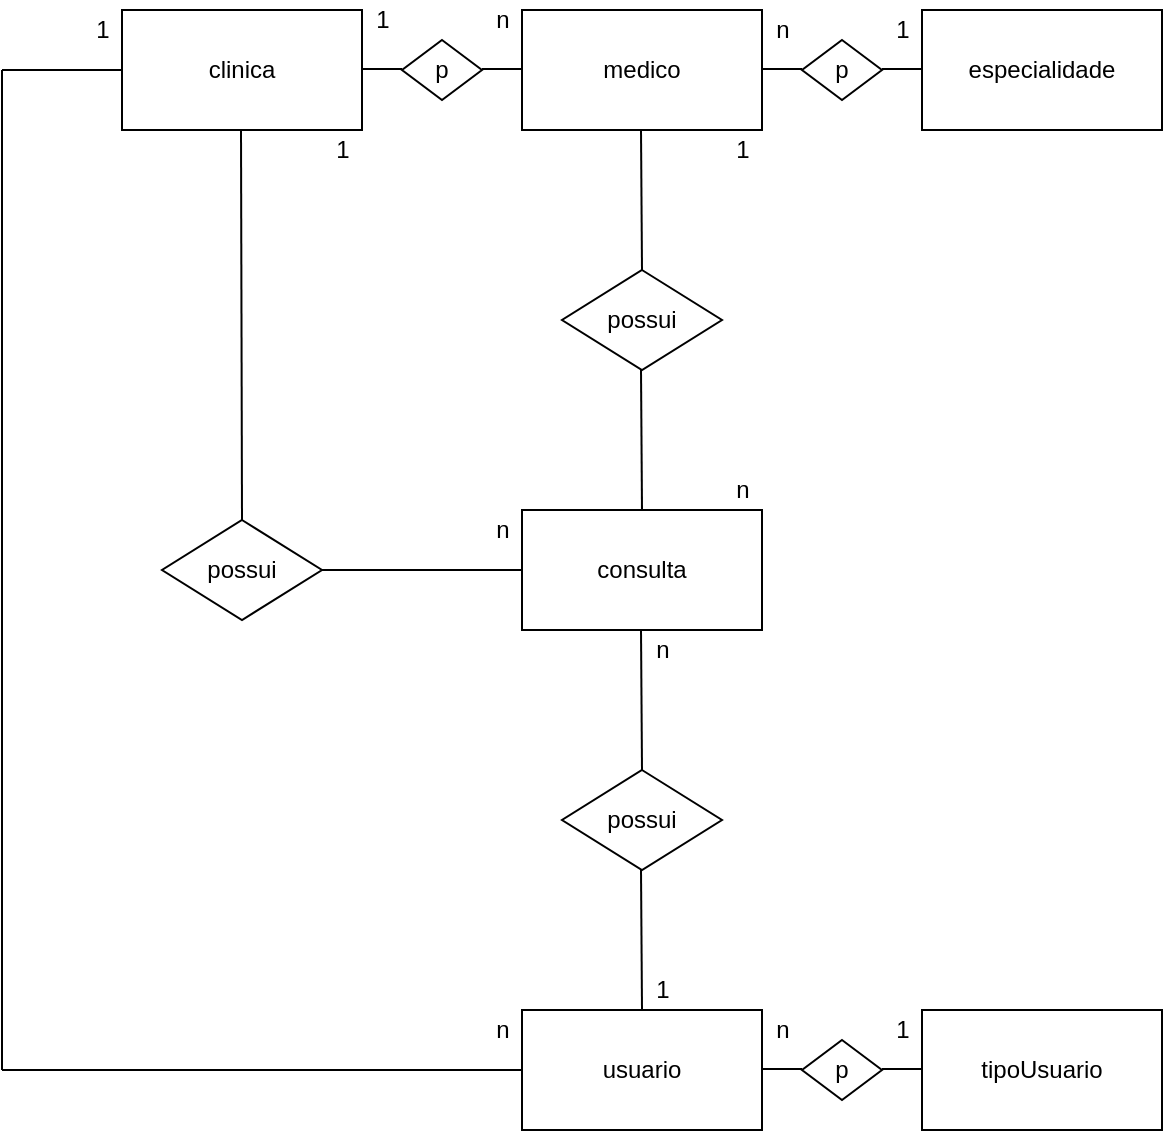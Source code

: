 <mxfile version="12.6.7" type="device" pages="2"><diagram id="MFFvBR5CcVAshJMzTijc" name="Conceitual"><mxGraphModel dx="1209" dy="663" grid="1" gridSize="10" guides="1" tooltips="1" connect="1" arrows="1" fold="1" page="1" pageScale="1" pageWidth="827" pageHeight="1169" math="0" shadow="0"><root><mxCell id="0"/><mxCell id="1" parent="0"/><mxCell id="eiuZlBpOGk4Td_Oi4OBf-1" value="medico" style="rounded=0;whiteSpace=wrap;html=1;" parent="1" vertex="1"><mxGeometry x="490" y="60" width="120" height="60" as="geometry"/></mxCell><mxCell id="eiuZlBpOGk4Td_Oi4OBf-2" value="usuario" style="rounded=0;whiteSpace=wrap;html=1;" parent="1" vertex="1"><mxGeometry x="490" y="560" width="120" height="60" as="geometry"/></mxCell><mxCell id="eiuZlBpOGk4Td_Oi4OBf-4" value="clinica" style="rounded=0;whiteSpace=wrap;html=1;" parent="1" vertex="1"><mxGeometry x="290" y="60" width="120" height="60" as="geometry"/></mxCell><mxCell id="eiuZlBpOGk4Td_Oi4OBf-6" value="consulta" style="rounded=0;whiteSpace=wrap;html=1;" parent="1" vertex="1"><mxGeometry x="490" y="310" width="120" height="60" as="geometry"/></mxCell><mxCell id="eiuZlBpOGk4Td_Oi4OBf-8" value="especialidade" style="rounded=0;whiteSpace=wrap;html=1;" parent="1" vertex="1"><mxGeometry x="690" y="60" width="120" height="60" as="geometry"/></mxCell><mxCell id="eiuZlBpOGk4Td_Oi4OBf-9" value="possui" style="rhombus;whiteSpace=wrap;html=1;" parent="1" vertex="1"><mxGeometry x="310" y="315" width="80" height="50" as="geometry"/></mxCell><mxCell id="eiuZlBpOGk4Td_Oi4OBf-10" value="" style="endArrow=none;html=1;exitX=0.5;exitY=0;exitDx=0;exitDy=0;" parent="1" source="eiuZlBpOGk4Td_Oi4OBf-9" edge="1"><mxGeometry width="50" height="50" relative="1" as="geometry"><mxPoint x="350" y="190" as="sourcePoint"/><mxPoint x="349.5" y="120" as="targetPoint"/></mxGeometry></mxCell><mxCell id="eiuZlBpOGk4Td_Oi4OBf-18" value="possui" style="rhombus;whiteSpace=wrap;html=1;" parent="1" vertex="1"><mxGeometry x="510" y="190" width="80" height="50" as="geometry"/></mxCell><mxCell id="eiuZlBpOGk4Td_Oi4OBf-19" value="" style="endArrow=none;html=1;" parent="1" edge="1"><mxGeometry width="50" height="50" relative="1" as="geometry"><mxPoint x="550" y="190" as="sourcePoint"/><mxPoint x="549.5" y="120" as="targetPoint"/></mxGeometry></mxCell><mxCell id="eiuZlBpOGk4Td_Oi4OBf-20" value="" style="endArrow=none;html=1;" parent="1" edge="1"><mxGeometry width="50" height="50" relative="1" as="geometry"><mxPoint x="550" y="310" as="sourcePoint"/><mxPoint x="549.5" y="240" as="targetPoint"/></mxGeometry></mxCell><mxCell id="eiuZlBpOGk4Td_Oi4OBf-23" value="possui" style="rhombus;whiteSpace=wrap;html=1;" parent="1" vertex="1"><mxGeometry x="510" y="440" width="80" height="50" as="geometry"/></mxCell><mxCell id="eiuZlBpOGk4Td_Oi4OBf-24" value="" style="endArrow=none;html=1;" parent="1" edge="1"><mxGeometry width="50" height="50" relative="1" as="geometry"><mxPoint x="550" y="440" as="sourcePoint"/><mxPoint x="549.5" y="370" as="targetPoint"/></mxGeometry></mxCell><mxCell id="eiuZlBpOGk4Td_Oi4OBf-25" value="" style="endArrow=none;html=1;" parent="1" edge="1"><mxGeometry width="50" height="50" relative="1" as="geometry"><mxPoint x="550" y="560" as="sourcePoint"/><mxPoint x="549.5" y="490" as="targetPoint"/></mxGeometry></mxCell><mxCell id="eiuZlBpOGk4Td_Oi4OBf-35" value="" style="endArrow=none;html=1;" parent="1" edge="1"><mxGeometry width="50" height="50" relative="1" as="geometry"><mxPoint x="410" y="89.5" as="sourcePoint"/><mxPoint x="430" y="89.5" as="targetPoint"/></mxGeometry></mxCell><mxCell id="eiuZlBpOGk4Td_Oi4OBf-36" value="" style="endArrow=none;html=1;" parent="1" edge="1"><mxGeometry width="50" height="50" relative="1" as="geometry"><mxPoint x="470" y="89.5" as="sourcePoint"/><mxPoint x="490" y="89.5" as="targetPoint"/></mxGeometry></mxCell><mxCell id="eiuZlBpOGk4Td_Oi4OBf-37" value="p" style="rhombus;whiteSpace=wrap;html=1;" parent="1" vertex="1"><mxGeometry x="430" y="75" width="40" height="30" as="geometry"/></mxCell><mxCell id="eiuZlBpOGk4Td_Oi4OBf-39" value="" style="endArrow=none;html=1;" parent="1" edge="1"><mxGeometry width="50" height="50" relative="1" as="geometry"><mxPoint x="610" y="89.5" as="sourcePoint"/><mxPoint x="630" y="89.5" as="targetPoint"/></mxGeometry></mxCell><mxCell id="eiuZlBpOGk4Td_Oi4OBf-40" value="" style="endArrow=none;html=1;" parent="1" edge="1"><mxGeometry width="50" height="50" relative="1" as="geometry"><mxPoint x="670" y="89.5" as="sourcePoint"/><mxPoint x="690" y="89.5" as="targetPoint"/></mxGeometry></mxCell><mxCell id="eiuZlBpOGk4Td_Oi4OBf-41" value="p" style="rhombus;whiteSpace=wrap;html=1;" parent="1" vertex="1"><mxGeometry x="630" y="75" width="40" height="30" as="geometry"/></mxCell><mxCell id="eiuZlBpOGk4Td_Oi4OBf-42" value="" style="endArrow=none;html=1;exitX=1;exitY=0.5;exitDx=0;exitDy=0;exitPerimeter=0;" parent="1" source="eiuZlBpOGk4Td_Oi4OBf-9" edge="1"><mxGeometry width="50" height="50" relative="1" as="geometry"><mxPoint x="400" y="340" as="sourcePoint"/><mxPoint x="490" y="340" as="targetPoint"/></mxGeometry></mxCell><mxCell id="eiuZlBpOGk4Td_Oi4OBf-43" value="" style="endArrow=none;html=1;" parent="1" edge="1"><mxGeometry width="50" height="50" relative="1" as="geometry"><mxPoint x="230" y="590" as="sourcePoint"/><mxPoint x="490" y="590" as="targetPoint"/></mxGeometry></mxCell><mxCell id="eiuZlBpOGk4Td_Oi4OBf-44" value="" style="endArrow=none;html=1;" parent="1" edge="1"><mxGeometry width="50" height="50" relative="1" as="geometry"><mxPoint x="230" y="590" as="sourcePoint"/><mxPoint x="230" y="90" as="targetPoint"/></mxGeometry></mxCell><mxCell id="eiuZlBpOGk4Td_Oi4OBf-45" value="" style="endArrow=none;html=1;entryX=0;entryY=0.5;entryDx=0;entryDy=0;" parent="1" target="eiuZlBpOGk4Td_Oi4OBf-4" edge="1"><mxGeometry width="50" height="50" relative="1" as="geometry"><mxPoint x="230" y="90" as="sourcePoint"/><mxPoint x="280" y="40" as="targetPoint"/></mxGeometry></mxCell><mxCell id="eiuZlBpOGk4Td_Oi4OBf-46" value="n" style="text;html=1;align=center;verticalAlign=middle;resizable=0;points=[];autosize=1;" parent="1" vertex="1"><mxGeometry x="470" y="55" width="20" height="20" as="geometry"/></mxCell><mxCell id="eiuZlBpOGk4Td_Oi4OBf-47" value="1" style="text;html=1;align=center;verticalAlign=middle;resizable=0;points=[];autosize=1;" parent="1" vertex="1"><mxGeometry x="410" y="55" width="20" height="20" as="geometry"/></mxCell><mxCell id="eiuZlBpOGk4Td_Oi4OBf-48" value="n" style="text;html=1;align=center;verticalAlign=middle;resizable=0;points=[];autosize=1;" parent="1" vertex="1"><mxGeometry x="610" y="60" width="20" height="20" as="geometry"/></mxCell><mxCell id="eiuZlBpOGk4Td_Oi4OBf-49" value="1" style="text;html=1;align=center;verticalAlign=middle;resizable=0;points=[];autosize=1;" parent="1" vertex="1"><mxGeometry x="670" y="60" width="20" height="20" as="geometry"/></mxCell><mxCell id="eiuZlBpOGk4Td_Oi4OBf-50" value="1" style="text;html=1;align=center;verticalAlign=middle;resizable=0;points=[];autosize=1;" parent="1" vertex="1"><mxGeometry x="270" y="60" width="20" height="20" as="geometry"/></mxCell><mxCell id="eiuZlBpOGk4Td_Oi4OBf-51" value="n" style="text;html=1;align=center;verticalAlign=middle;resizable=0;points=[];autosize=1;" parent="1" vertex="1"><mxGeometry x="470" y="560" width="20" height="20" as="geometry"/></mxCell><mxCell id="eiuZlBpOGk4Td_Oi4OBf-52" value="1" style="text;html=1;align=center;verticalAlign=middle;resizable=0;points=[];autosize=1;" parent="1" vertex="1"><mxGeometry x="390" y="120" width="20" height="20" as="geometry"/></mxCell><mxCell id="eiuZlBpOGk4Td_Oi4OBf-53" value="n" style="text;html=1;align=center;verticalAlign=middle;resizable=0;points=[];autosize=1;" parent="1" vertex="1"><mxGeometry x="470" y="310" width="20" height="20" as="geometry"/></mxCell><mxCell id="eiuZlBpOGk4Td_Oi4OBf-54" value="1" style="text;html=1;align=center;verticalAlign=middle;resizable=0;points=[];autosize=1;" parent="1" vertex="1"><mxGeometry x="590" y="120" width="20" height="20" as="geometry"/></mxCell><mxCell id="eiuZlBpOGk4Td_Oi4OBf-55" value="n" style="text;html=1;align=center;verticalAlign=middle;resizable=0;points=[];autosize=1;" parent="1" vertex="1"><mxGeometry x="590" y="290" width="20" height="20" as="geometry"/></mxCell><mxCell id="eiuZlBpOGk4Td_Oi4OBf-56" value="n" style="text;html=1;align=center;verticalAlign=middle;resizable=0;points=[];autosize=1;" parent="1" vertex="1"><mxGeometry x="550" y="370" width="20" height="20" as="geometry"/></mxCell><mxCell id="eiuZlBpOGk4Td_Oi4OBf-57" value="1" style="text;html=1;align=center;verticalAlign=middle;resizable=0;points=[];autosize=1;" parent="1" vertex="1"><mxGeometry x="550" y="540" width="20" height="20" as="geometry"/></mxCell><mxCell id="3tNi67Dc5SKStbOJZtkM-4" value="" style="endArrow=none;html=1;" parent="1" edge="1"><mxGeometry width="50" height="50" relative="1" as="geometry"><mxPoint x="610" y="589.5" as="sourcePoint"/><mxPoint x="630" y="589.5" as="targetPoint"/></mxGeometry></mxCell><mxCell id="3tNi67Dc5SKStbOJZtkM-5" value="" style="endArrow=none;html=1;" parent="1" edge="1"><mxGeometry width="50" height="50" relative="1" as="geometry"><mxPoint x="670" y="589.5" as="sourcePoint"/><mxPoint x="690" y="589.5" as="targetPoint"/></mxGeometry></mxCell><mxCell id="3tNi67Dc5SKStbOJZtkM-6" value="p" style="rhombus;whiteSpace=wrap;html=1;" parent="1" vertex="1"><mxGeometry x="630" y="575" width="40" height="30" as="geometry"/></mxCell><mxCell id="3tNi67Dc5SKStbOJZtkM-7" value="n" style="text;html=1;align=center;verticalAlign=middle;resizable=0;points=[];autosize=1;" parent="1" vertex="1"><mxGeometry x="610" y="560" width="20" height="20" as="geometry"/></mxCell><mxCell id="3tNi67Dc5SKStbOJZtkM-8" value="1" style="text;html=1;align=center;verticalAlign=middle;resizable=0;points=[];autosize=1;" parent="1" vertex="1"><mxGeometry x="670" y="560" width="20" height="20" as="geometry"/></mxCell><mxCell id="3tNi67Dc5SKStbOJZtkM-9" value="tipoUsuario" style="rounded=0;whiteSpace=wrap;html=1;" parent="1" vertex="1"><mxGeometry x="690" y="560" width="120" height="60" as="geometry"/></mxCell></root></mxGraphModel></diagram><diagram id="lE1OG8iZ0laXz4bC6WYd" name="Logico"><mxGraphModel dx="1209" dy="663" grid="1" gridSize="10" guides="1" tooltips="1" connect="1" arrows="1" fold="1" page="1" pageScale="1" pageWidth="827" pageHeight="1169" math="0" shadow="0"><root><mxCell id="bB_xaVx6uVmE7IM3d14I-0"/><mxCell id="bB_xaVx6uVmE7IM3d14I-1" parent="bB_xaVx6uVmE7IM3d14I-0"/><mxCell id="CkM23kZiRyD-glUnWSPy-0" value="clinica" style="swimlane;fontStyle=0;childLayout=stackLayout;horizontal=1;startSize=26;fillColor=#e0e0e0;horizontalStack=0;resizeParent=1;resizeParentMax=0;resizeLast=0;collapsible=1;marginBottom=0;swimlaneFillColor=#ffffff;align=center;fontSize=14;" parent="bB_xaVx6uVmE7IM3d14I-1" vertex="1"><mxGeometry x="70" y="50" width="240" height="190" as="geometry"/></mxCell><mxCell id="CkM23kZiRyD-glUnWSPy-1" value="idClinica" style="shape=partialRectangle;top=0;left=0;right=0;bottom=1;align=left;verticalAlign=middle;fillColor=none;spacingLeft=34;spacingRight=4;overflow=hidden;rotatable=0;points=[[0,0.5],[1,0.5]];portConstraint=eastwest;dropTarget=0;fontStyle=5;fontSize=12;" parent="CkM23kZiRyD-glUnWSPy-0" vertex="1"><mxGeometry y="26" width="240" height="30" as="geometry"/></mxCell><mxCell id="CkM23kZiRyD-glUnWSPy-2" value="PK" style="shape=partialRectangle;top=0;left=0;bottom=0;fillColor=none;align=left;verticalAlign=middle;spacingLeft=4;spacingRight=4;overflow=hidden;rotatable=0;points=[];portConstraint=eastwest;part=1;fontSize=12;" parent="CkM23kZiRyD-glUnWSPy-1" vertex="1" connectable="0"><mxGeometry width="30" height="30" as="geometry"/></mxCell><mxCell id="CkM23kZiRyD-glUnWSPy-3" value="razaoSocial" style="shape=partialRectangle;top=0;left=0;right=0;bottom=0;align=left;verticalAlign=top;fillColor=none;spacingLeft=34;spacingRight=4;overflow=hidden;rotatable=0;points=[[0,0.5],[1,0.5]];portConstraint=eastwest;dropTarget=0;fontSize=12;" parent="CkM23kZiRyD-glUnWSPy-0" vertex="1"><mxGeometry y="56" width="240" height="26" as="geometry"/></mxCell><mxCell id="CkM23kZiRyD-glUnWSPy-4" value="" style="shape=partialRectangle;top=0;left=0;bottom=0;fillColor=none;align=left;verticalAlign=top;spacingLeft=4;spacingRight=4;overflow=hidden;rotatable=0;points=[];portConstraint=eastwest;part=1;fontSize=12;" parent="CkM23kZiRyD-glUnWSPy-3" vertex="1" connectable="0"><mxGeometry width="30" height="26" as="geometry"/></mxCell><mxCell id="CkM23kZiRyD-glUnWSPy-5" value="CPNJ" style="shape=partialRectangle;top=0;left=0;right=0;bottom=0;align=left;verticalAlign=top;fillColor=none;spacingLeft=34;spacingRight=4;overflow=hidden;rotatable=0;points=[[0,0.5],[1,0.5]];portConstraint=eastwest;dropTarget=0;fontSize=12;" parent="CkM23kZiRyD-glUnWSPy-0" vertex="1"><mxGeometry y="82" width="240" height="26" as="geometry"/></mxCell><mxCell id="CkM23kZiRyD-glUnWSPy-6" value="" style="shape=partialRectangle;top=0;left=0;bottom=0;fillColor=none;align=left;verticalAlign=top;spacingLeft=4;spacingRight=4;overflow=hidden;rotatable=0;points=[];portConstraint=eastwest;part=1;fontSize=12;" parent="CkM23kZiRyD-glUnWSPy-5" vertex="1" connectable="0"><mxGeometry width="30" height="26" as="geometry"/></mxCell><mxCell id="CkM23kZiRyD-glUnWSPy-7" value="endereco" style="shape=partialRectangle;top=0;left=0;right=0;bottom=0;align=left;verticalAlign=top;fillColor=none;spacingLeft=34;spacingRight=4;overflow=hidden;rotatable=0;points=[[0,0.5],[1,0.5]];portConstraint=eastwest;dropTarget=0;fontSize=12;" parent="CkM23kZiRyD-glUnWSPy-0" vertex="1"><mxGeometry y="108" width="240" height="26" as="geometry"/></mxCell><mxCell id="CkM23kZiRyD-glUnWSPy-8" value="" style="shape=partialRectangle;top=0;left=0;bottom=0;fillColor=none;align=left;verticalAlign=top;spacingLeft=4;spacingRight=4;overflow=hidden;rotatable=0;points=[];portConstraint=eastwest;part=1;fontSize=12;" parent="CkM23kZiRyD-glUnWSPy-7" vertex="1" connectable="0"><mxGeometry width="30" height="26" as="geometry"/></mxCell><mxCell id="CkM23kZiRyD-glUnWSPy-9" value="telefone&#10;&#10;horarioFuncionamento" style="shape=partialRectangle;top=0;left=0;right=0;bottom=0;align=left;verticalAlign=top;fillColor=none;spacingLeft=34;spacingRight=4;overflow=hidden;rotatable=0;points=[[0,0.5],[1,0.5]];portConstraint=eastwest;dropTarget=0;fontSize=12;" parent="CkM23kZiRyD-glUnWSPy-0" vertex="1"><mxGeometry y="134" width="240" height="56" as="geometry"/></mxCell><mxCell id="CkM23kZiRyD-glUnWSPy-10" value="" style="shape=partialRectangle;top=0;left=0;bottom=0;fillColor=none;align=left;verticalAlign=top;spacingLeft=4;spacingRight=4;overflow=hidden;rotatable=0;points=[];portConstraint=eastwest;part=1;fontSize=12;" parent="CkM23kZiRyD-glUnWSPy-9" vertex="1" connectable="0"><mxGeometry width="30" height="56" as="geometry"/></mxCell><mxCell id="CutgeVkQcCTebgKhE-7E-0" value="tipoUsuario" style="swimlane;fontStyle=0;childLayout=stackLayout;horizontal=1;startSize=26;fillColor=#e0e0e0;horizontalStack=0;resizeParent=1;resizeParentMax=0;resizeLast=0;collapsible=1;marginBottom=0;swimlaneFillColor=#ffffff;align=center;fontSize=14;" parent="bB_xaVx6uVmE7IM3d14I-1" vertex="1"><mxGeometry x="65" y="418" width="160" height="92" as="geometry"/></mxCell><mxCell id="CutgeVkQcCTebgKhE-7E-1" value="idTipoUsuario" style="shape=partialRectangle;top=0;left=0;right=0;bottom=1;align=left;verticalAlign=middle;fillColor=none;spacingLeft=34;spacingRight=4;overflow=hidden;rotatable=0;points=[[0,0.5],[1,0.5]];portConstraint=eastwest;dropTarget=0;fontStyle=5;fontSize=12;" parent="CutgeVkQcCTebgKhE-7E-0" vertex="1"><mxGeometry y="26" width="160" height="30" as="geometry"/></mxCell><mxCell id="CutgeVkQcCTebgKhE-7E-2" value="PK" style="shape=partialRectangle;top=0;left=0;bottom=0;fillColor=none;align=left;verticalAlign=middle;spacingLeft=4;spacingRight=4;overflow=hidden;rotatable=0;points=[];portConstraint=eastwest;part=1;fontSize=12;" parent="CutgeVkQcCTebgKhE-7E-1" vertex="1" connectable="0"><mxGeometry width="30" height="30" as="geometry"/></mxCell><mxCell id="CutgeVkQcCTebgKhE-7E-3" value="tituloTipoUsuario" style="shape=partialRectangle;top=0;left=0;right=0;bottom=0;align=left;verticalAlign=top;fillColor=none;spacingLeft=34;spacingRight=4;overflow=hidden;rotatable=0;points=[[0,0.5],[1,0.5]];portConstraint=eastwest;dropTarget=0;fontSize=12;" parent="CutgeVkQcCTebgKhE-7E-0" vertex="1"><mxGeometry y="56" width="160" height="26" as="geometry"/></mxCell><mxCell id="CutgeVkQcCTebgKhE-7E-4" value="" style="shape=partialRectangle;top=0;left=0;bottom=0;fillColor=none;align=left;verticalAlign=top;spacingLeft=4;spacingRight=4;overflow=hidden;rotatable=0;points=[];portConstraint=eastwest;part=1;fontSize=12;" parent="CutgeVkQcCTebgKhE-7E-3" vertex="1" connectable="0"><mxGeometry width="30" height="26" as="geometry"/></mxCell><mxCell id="CutgeVkQcCTebgKhE-7E-9" value="" style="shape=partialRectangle;top=0;left=0;right=0;bottom=0;align=left;verticalAlign=top;fillColor=none;spacingLeft=34;spacingRight=4;overflow=hidden;rotatable=0;points=[[0,0.5],[1,0.5]];portConstraint=eastwest;dropTarget=0;fontSize=12;" parent="CutgeVkQcCTebgKhE-7E-0" vertex="1"><mxGeometry y="82" width="160" height="10" as="geometry"/></mxCell><mxCell id="CutgeVkQcCTebgKhE-7E-10" value="" style="shape=partialRectangle;top=0;left=0;bottom=0;fillColor=none;align=left;verticalAlign=top;spacingLeft=4;spacingRight=4;overflow=hidden;rotatable=0;points=[];portConstraint=eastwest;part=1;fontSize=12;" parent="CutgeVkQcCTebgKhE-7E-9" vertex="1" connectable="0"><mxGeometry width="30" height="10" as="geometry"/></mxCell><mxCell id="CutgeVkQcCTebgKhE-7E-11" value="usuario" style="swimlane;fontStyle=0;childLayout=stackLayout;horizontal=1;startSize=26;fillColor=#e0e0e0;horizontalStack=0;resizeParent=1;resizeParentMax=0;resizeLast=0;collapsible=1;marginBottom=0;swimlaneFillColor=#ffffff;align=center;fontSize=14;" parent="bB_xaVx6uVmE7IM3d14I-1" vertex="1"><mxGeometry x="520" y="418" width="160" height="280" as="geometry"/></mxCell><mxCell id="CutgeVkQcCTebgKhE-7E-12" value="idUsuario" style="shape=partialRectangle;top=0;left=0;right=0;bottom=0;align=left;verticalAlign=middle;fillColor=none;spacingLeft=60;spacingRight=4;overflow=hidden;rotatable=0;points=[[0,0.5],[1,0.5]];portConstraint=eastwest;dropTarget=0;fontStyle=5;fontSize=12;" parent="CutgeVkQcCTebgKhE-7E-11" vertex="1"><mxGeometry y="26" width="160" height="30" as="geometry"/></mxCell><mxCell id="CutgeVkQcCTebgKhE-7E-13" value="PK" style="shape=partialRectangle;fontStyle=1;top=0;left=0;bottom=0;fillColor=none;align=left;verticalAlign=middle;spacingLeft=4;spacingRight=4;overflow=hidden;rotatable=0;points=[];portConstraint=eastwest;part=1;fontSize=12;" parent="CutgeVkQcCTebgKhE-7E-12" vertex="1" connectable="0"><mxGeometry width="56" height="30" as="geometry"/></mxCell><mxCell id="CutgeVkQcCTebgKhE-7E-14" value="idTipoUsuario" style="shape=partialRectangle;top=0;left=0;right=0;bottom=1;align=left;verticalAlign=middle;fillColor=none;spacingLeft=60;spacingRight=4;overflow=hidden;rotatable=0;points=[[0,0.5],[1,0.5]];portConstraint=eastwest;dropTarget=0;fontStyle=5;fontSize=12;" parent="CutgeVkQcCTebgKhE-7E-11" vertex="1"><mxGeometry y="56" width="160" height="30" as="geometry"/></mxCell><mxCell id="CutgeVkQcCTebgKhE-7E-15" value="FK" style="shape=partialRectangle;fontStyle=1;top=0;left=0;bottom=0;fillColor=none;align=left;verticalAlign=middle;spacingLeft=4;spacingRight=4;overflow=hidden;rotatable=0;points=[];portConstraint=eastwest;part=1;fontSize=12;" parent="CutgeVkQcCTebgKhE-7E-14" vertex="1" connectable="0"><mxGeometry width="56" height="30" as="geometry"/></mxCell><mxCell id="CutgeVkQcCTebgKhE-7E-16" value="nomeUsuario&#10;&#10;email&#10;&#10;dataNasc&#10;&#10;RG&#10;&#10;CPF&#10;&#10;endereco&#10;&#10;senha" style="shape=partialRectangle;top=0;left=0;right=0;bottom=0;align=left;verticalAlign=top;fillColor=none;spacingLeft=60;spacingRight=4;overflow=hidden;rotatable=0;points=[[0,0.5],[1,0.5]];portConstraint=eastwest;dropTarget=0;fontSize=12;" parent="CutgeVkQcCTebgKhE-7E-11" vertex="1"><mxGeometry y="86" width="160" height="194" as="geometry"/></mxCell><mxCell id="CutgeVkQcCTebgKhE-7E-17" value="" style="shape=partialRectangle;top=0;left=0;bottom=0;fillColor=none;align=left;verticalAlign=top;spacingLeft=4;spacingRight=4;overflow=hidden;rotatable=0;points=[];portConstraint=eastwest;part=1;fontSize=12;" parent="CutgeVkQcCTebgKhE-7E-16" vertex="1" connectable="0"><mxGeometry width="56" height="194" as="geometry"/></mxCell><mxCell id="-v6hoB1PBC8mU2JMvQwL-1" value="especialidade" style="swimlane;fontStyle=0;childLayout=stackLayout;horizontal=1;startSize=26;fillColor=#e0e0e0;horizontalStack=0;resizeParent=1;resizeParentMax=0;resizeLast=0;collapsible=1;marginBottom=0;swimlaneFillColor=#ffffff;align=center;fontSize=14;" parent="bB_xaVx6uVmE7IM3d14I-1" vertex="1"><mxGeometry x="65" y="290" width="250" height="90" as="geometry"/></mxCell><mxCell id="-v6hoB1PBC8mU2JMvQwL-2" value="idEspecialidade" style="shape=partialRectangle;top=0;left=0;right=0;bottom=1;align=left;verticalAlign=middle;fillColor=none;spacingLeft=34;spacingRight=4;overflow=hidden;rotatable=0;points=[[0,0.5],[1,0.5]];portConstraint=eastwest;dropTarget=0;fontStyle=5;fontSize=12;" parent="-v6hoB1PBC8mU2JMvQwL-1" vertex="1"><mxGeometry y="26" width="250" height="30" as="geometry"/></mxCell><mxCell id="-v6hoB1PBC8mU2JMvQwL-3" value="PK" style="shape=partialRectangle;top=0;left=0;bottom=0;fillColor=none;align=left;verticalAlign=middle;spacingLeft=4;spacingRight=4;overflow=hidden;rotatable=0;points=[];portConstraint=eastwest;part=1;fontSize=12;" parent="-v6hoB1PBC8mU2JMvQwL-2" vertex="1" connectable="0"><mxGeometry width="30" height="30" as="geometry"/></mxCell><mxCell id="-v6hoB1PBC8mU2JMvQwL-4" value="nomeEspeciade" style="shape=partialRectangle;top=0;left=0;right=0;bottom=0;align=left;verticalAlign=top;fillColor=none;spacingLeft=34;spacingRight=4;overflow=hidden;rotatable=0;points=[[0,0.5],[1,0.5]];portConstraint=eastwest;dropTarget=0;fontSize=12;" parent="-v6hoB1PBC8mU2JMvQwL-1" vertex="1"><mxGeometry y="56" width="250" height="26" as="geometry"/></mxCell><mxCell id="-v6hoB1PBC8mU2JMvQwL-5" value="" style="shape=partialRectangle;top=0;left=0;bottom=0;fillColor=none;align=left;verticalAlign=top;spacingLeft=4;spacingRight=4;overflow=hidden;rotatable=0;points=[];portConstraint=eastwest;part=1;fontSize=12;" parent="-v6hoB1PBC8mU2JMvQwL-4" vertex="1" connectable="0"><mxGeometry width="30" height="26" as="geometry"/></mxCell><mxCell id="-v6hoB1PBC8mU2JMvQwL-10" value="" style="shape=partialRectangle;top=0;left=0;right=0;bottom=0;align=left;verticalAlign=top;fillColor=none;spacingLeft=34;spacingRight=4;overflow=hidden;rotatable=0;points=[[0,0.5],[1,0.5]];portConstraint=eastwest;dropTarget=0;fontSize=12;" parent="-v6hoB1PBC8mU2JMvQwL-1" vertex="1"><mxGeometry y="82" width="250" height="8" as="geometry"/></mxCell><mxCell id="-v6hoB1PBC8mU2JMvQwL-11" value="" style="shape=partialRectangle;top=0;left=0;bottom=0;fillColor=none;align=left;verticalAlign=top;spacingLeft=4;spacingRight=4;overflow=hidden;rotatable=0;points=[];portConstraint=eastwest;part=1;fontSize=12;" parent="-v6hoB1PBC8mU2JMvQwL-10" vertex="1" connectable="0"><mxGeometry width="30" height="8" as="geometry"/></mxCell><mxCell id="9JXeMQcTsLW1EWsnnaxd-0" value="medico" style="swimlane;fontStyle=0;childLayout=stackLayout;horizontal=1;startSize=26;fillColor=#e0e0e0;horizontalStack=0;resizeParent=1;resizeParentMax=0;resizeLast=0;collapsible=1;marginBottom=0;swimlaneFillColor=#ffffff;align=center;fontSize=14;" parent="bB_xaVx6uVmE7IM3d14I-1" vertex="1"><mxGeometry x="520" y="50" width="260" height="230" as="geometry"/></mxCell><mxCell id="9JXeMQcTsLW1EWsnnaxd-1" value="idMedico" style="shape=partialRectangle;top=0;left=0;right=0;bottom=0;align=left;verticalAlign=middle;fillColor=none;spacingLeft=60;spacingRight=4;overflow=hidden;rotatable=0;points=[[0,0.5],[1,0.5]];portConstraint=eastwest;dropTarget=0;fontStyle=5;fontSize=12;" parent="9JXeMQcTsLW1EWsnnaxd-0" vertex="1"><mxGeometry y="26" width="260" height="30" as="geometry"/></mxCell><mxCell id="9JXeMQcTsLW1EWsnnaxd-2" value="PK" style="shape=partialRectangle;fontStyle=1;top=0;left=0;bottom=0;fillColor=none;align=left;verticalAlign=middle;spacingLeft=4;spacingRight=4;overflow=hidden;rotatable=0;points=[];portConstraint=eastwest;part=1;fontSize=12;" parent="9JXeMQcTsLW1EWsnnaxd-1" vertex="1" connectable="0"><mxGeometry width="56" height="30" as="geometry"/></mxCell><mxCell id="9JXeMQcTsLW1EWsnnaxd-3" value="idTipoUsuario" style="shape=partialRectangle;top=0;left=0;right=0;bottom=1;align=left;verticalAlign=middle;fillColor=none;spacingLeft=60;spacingRight=4;overflow=hidden;rotatable=0;points=[[0,0.5],[1,0.5]];portConstraint=eastwest;dropTarget=0;fontStyle=5;fontSize=12;" parent="9JXeMQcTsLW1EWsnnaxd-0" vertex="1"><mxGeometry y="56" width="260" height="30" as="geometry"/></mxCell><mxCell id="9JXeMQcTsLW1EWsnnaxd-4" value="FK1" style="shape=partialRectangle;fontStyle=1;top=0;left=0;bottom=0;fillColor=none;align=left;verticalAlign=middle;spacingLeft=4;spacingRight=4;overflow=hidden;rotatable=0;points=[];portConstraint=eastwest;part=1;fontSize=12;" parent="9JXeMQcTsLW1EWsnnaxd-3" vertex="1" connectable="0"><mxGeometry width="56" height="30" as="geometry"/></mxCell><mxCell id="0pP3UEOlJ9sYTg_moKHl-0" value="idEspecialidade" style="shape=partialRectangle;top=0;left=0;right=0;bottom=1;align=left;verticalAlign=middle;fillColor=none;spacingLeft=60;spacingRight=4;overflow=hidden;rotatable=0;points=[[0,0.5],[1,0.5]];portConstraint=eastwest;dropTarget=0;fontStyle=5;fontSize=12;" parent="9JXeMQcTsLW1EWsnnaxd-0" vertex="1"><mxGeometry y="86" width="260" height="30" as="geometry"/></mxCell><mxCell id="0pP3UEOlJ9sYTg_moKHl-1" value="FK2" style="shape=partialRectangle;fontStyle=1;top=0;left=0;bottom=0;fillColor=none;align=left;verticalAlign=middle;spacingLeft=4;spacingRight=4;overflow=hidden;rotatable=0;points=[];portConstraint=eastwest;part=1;fontSize=12;" parent="0pP3UEOlJ9sYTg_moKHl-0" vertex="1" connectable="0"><mxGeometry width="56" height="30" as="geometry"/></mxCell><mxCell id="0pP3UEOlJ9sYTg_moKHl-4" value="idClinica" style="shape=partialRectangle;top=0;left=0;right=0;bottom=1;align=left;verticalAlign=middle;fillColor=none;spacingLeft=60;spacingRight=4;overflow=hidden;rotatable=0;points=[[0,0.5],[1,0.5]];portConstraint=eastwest;dropTarget=0;fontStyle=5;fontSize=12;" parent="9JXeMQcTsLW1EWsnnaxd-0" vertex="1"><mxGeometry y="116" width="260" height="30" as="geometry"/></mxCell><mxCell id="0pP3UEOlJ9sYTg_moKHl-5" value="FK3" style="shape=partialRectangle;fontStyle=1;top=0;left=0;bottom=0;fillColor=none;align=left;verticalAlign=middle;spacingLeft=4;spacingRight=4;overflow=hidden;rotatable=0;points=[];portConstraint=eastwest;part=1;fontSize=12;" parent="0pP3UEOlJ9sYTg_moKHl-4" vertex="1" connectable="0"><mxGeometry width="56" height="30" as="geometry"/></mxCell><mxCell id="9JXeMQcTsLW1EWsnnaxd-5" value="email&#10;&#10;crm&#10;&#10;senha" style="shape=partialRectangle;top=0;left=0;right=0;bottom=0;align=left;verticalAlign=top;fillColor=none;spacingLeft=60;spacingRight=4;overflow=hidden;rotatable=0;points=[[0,0.5],[1,0.5]];portConstraint=eastwest;dropTarget=0;fontSize=12;" parent="9JXeMQcTsLW1EWsnnaxd-0" vertex="1"><mxGeometry y="146" width="260" height="84" as="geometry"/></mxCell><mxCell id="9JXeMQcTsLW1EWsnnaxd-6" value="" style="shape=partialRectangle;top=0;left=0;bottom=0;fillColor=none;align=left;verticalAlign=top;spacingLeft=4;spacingRight=4;overflow=hidden;rotatable=0;points=[];portConstraint=eastwest;part=1;fontSize=12;" parent="9JXeMQcTsLW1EWsnnaxd-5" vertex="1" connectable="0"><mxGeometry width="56" height="84" as="geometry"/></mxCell><mxCell id="0pP3UEOlJ9sYTg_moKHl-6" value="consulta" style="swimlane;fontStyle=0;childLayout=stackLayout;horizontal=1;startSize=26;fillColor=#e0e0e0;horizontalStack=0;resizeParent=1;resizeParentMax=0;resizeLast=0;collapsible=1;marginBottom=0;swimlaneFillColor=#ffffff;align=center;fontSize=14;" parent="bB_xaVx6uVmE7IM3d14I-1" vertex="1"><mxGeometry x="65" y="540" width="160" height="200" as="geometry"/></mxCell><mxCell id="0pP3UEOlJ9sYTg_moKHl-7" value="idConsulta" style="shape=partialRectangle;top=0;left=0;right=0;bottom=0;align=left;verticalAlign=middle;fillColor=none;spacingLeft=60;spacingRight=4;overflow=hidden;rotatable=0;points=[[0,0.5],[1,0.5]];portConstraint=eastwest;dropTarget=0;fontStyle=5;fontSize=12;" parent="0pP3UEOlJ9sYTg_moKHl-6" vertex="1"><mxGeometry y="26" width="160" height="30" as="geometry"/></mxCell><mxCell id="0pP3UEOlJ9sYTg_moKHl-8" value="PK" style="shape=partialRectangle;fontStyle=1;top=0;left=0;bottom=0;fillColor=none;align=left;verticalAlign=middle;spacingLeft=4;spacingRight=4;overflow=hidden;rotatable=0;points=[];portConstraint=eastwest;part=1;fontSize=12;" parent="0pP3UEOlJ9sYTg_moKHl-7" vertex="1" connectable="0"><mxGeometry width="56" height="30" as="geometry"/></mxCell><mxCell id="0pP3UEOlJ9sYTg_moKHl-9" value="idUsuario" style="shape=partialRectangle;top=0;left=0;right=0;bottom=1;align=left;verticalAlign=middle;fillColor=none;spacingLeft=60;spacingRight=4;overflow=hidden;rotatable=0;points=[[0,0.5],[1,0.5]];portConstraint=eastwest;dropTarget=0;fontStyle=5;fontSize=12;" parent="0pP3UEOlJ9sYTg_moKHl-6" vertex="1"><mxGeometry y="56" width="160" height="30" as="geometry"/></mxCell><mxCell id="0pP3UEOlJ9sYTg_moKHl-10" value="FK1" style="shape=partialRectangle;fontStyle=1;top=0;left=0;bottom=0;fillColor=none;align=left;verticalAlign=middle;spacingLeft=4;spacingRight=4;overflow=hidden;rotatable=0;points=[];portConstraint=eastwest;part=1;fontSize=12;" parent="0pP3UEOlJ9sYTg_moKHl-9" vertex="1" connectable="0"><mxGeometry width="56" height="30" as="geometry"/></mxCell><mxCell id="0pP3UEOlJ9sYTg_moKHl-13" value="idMedico" style="shape=partialRectangle;top=0;left=0;right=0;bottom=1;align=left;verticalAlign=middle;fillColor=none;spacingLeft=60;spacingRight=4;overflow=hidden;rotatable=0;points=[[0,0.5],[1,0.5]];portConstraint=eastwest;dropTarget=0;fontStyle=5;fontSize=12;" parent="0pP3UEOlJ9sYTg_moKHl-6" vertex="1"><mxGeometry y="86" width="160" height="30" as="geometry"/></mxCell><mxCell id="0pP3UEOlJ9sYTg_moKHl-14" value="FK2" style="shape=partialRectangle;fontStyle=1;top=0;left=0;bottom=0;fillColor=none;align=left;verticalAlign=middle;spacingLeft=4;spacingRight=4;overflow=hidden;rotatable=0;points=[];portConstraint=eastwest;part=1;fontSize=12;" parent="0pP3UEOlJ9sYTg_moKHl-13" vertex="1" connectable="0"><mxGeometry width="56" height="30" as="geometry"/></mxCell><mxCell id="0pP3UEOlJ9sYTg_moKHl-11" value="descricao&#10;&#10;situacao&#10;&#10;dataConsulta" style="shape=partialRectangle;top=0;left=0;right=0;bottom=0;align=left;verticalAlign=top;fillColor=none;spacingLeft=60;spacingRight=4;overflow=hidden;rotatable=0;points=[[0,0.5],[1,0.5]];portConstraint=eastwest;dropTarget=0;fontSize=12;" parent="0pP3UEOlJ9sYTg_moKHl-6" vertex="1"><mxGeometry y="116" width="160" height="84" as="geometry"/></mxCell><mxCell id="0pP3UEOlJ9sYTg_moKHl-12" value="" style="shape=partialRectangle;top=0;left=0;bottom=0;fillColor=none;align=left;verticalAlign=top;spacingLeft=4;spacingRight=4;overflow=hidden;rotatable=0;points=[];portConstraint=eastwest;part=1;fontSize=12;" parent="0pP3UEOlJ9sYTg_moKHl-11" vertex="1" connectable="0"><mxGeometry width="56" height="84" as="geometry"/></mxCell><mxCell id="A-TZengzWmSNulHQPizd-0" value="" style="edgeStyle=entityRelationEdgeStyle;fontSize=12;html=1;endArrow=ERoneToMany;entryX=0;entryY=0.5;entryDx=0;entryDy=0;" parent="bB_xaVx6uVmE7IM3d14I-1" target="CutgeVkQcCTebgKhE-7E-14" edge="1"><mxGeometry width="100" height="100" relative="1" as="geometry"><mxPoint x="225" y="460" as="sourcePoint"/><mxPoint x="325" y="360" as="targetPoint"/></mxGeometry></mxCell><mxCell id="A-TZengzWmSNulHQPizd-1" value="" style="edgeStyle=entityRelationEdgeStyle;fontSize=12;html=1;endArrow=ERoneToMany;entryX=0;entryY=0.5;entryDx=0;entryDy=0;" parent="bB_xaVx6uVmE7IM3d14I-1" target="9JXeMQcTsLW1EWsnnaxd-3" edge="1"><mxGeometry width="100" height="100" relative="1" as="geometry"><mxPoint x="225" y="460" as="sourcePoint"/><mxPoint x="325" y="360" as="targetPoint"/></mxGeometry></mxCell><mxCell id="A-TZengzWmSNulHQPizd-3" value="" style="edgeStyle=entityRelationEdgeStyle;fontSize=12;html=1;endArrow=ERoneToMany;" parent="bB_xaVx6uVmE7IM3d14I-1" target="0pP3UEOlJ9sYTg_moKHl-0" edge="1"><mxGeometry width="100" height="100" relative="1" as="geometry"><mxPoint x="315" y="330" as="sourcePoint"/><mxPoint x="415" y="230" as="targetPoint"/></mxGeometry></mxCell><mxCell id="A-TZengzWmSNulHQPizd-4" value="" style="edgeStyle=entityRelationEdgeStyle;fontSize=12;html=1;endArrow=ERmandOne;startArrow=ERmandOne;exitX=1;exitY=0.5;exitDx=0;exitDy=0;entryX=0;entryY=0.133;entryDx=0;entryDy=0;entryPerimeter=0;" parent="bB_xaVx6uVmE7IM3d14I-1" source="CkM23kZiRyD-glUnWSPy-1" target="0pP3UEOlJ9sYTg_moKHl-4" edge="1"><mxGeometry width="100" height="100" relative="1" as="geometry"><mxPoint x="330" y="210" as="sourcePoint"/><mxPoint x="430" y="110" as="targetPoint"/></mxGeometry></mxCell><mxCell id="A-TZengzWmSNulHQPizd-5" value="" style="edgeStyle=entityRelationEdgeStyle;fontSize=12;html=1;endArrow=ERmandOne;startArrow=ERmandOne;exitX=1;exitY=0.5;exitDx=0;exitDy=0;" parent="bB_xaVx6uVmE7IM3d14I-1" source="0pP3UEOlJ9sYTg_moKHl-9" target="CutgeVkQcCTebgKhE-7E-12" edge="1"><mxGeometry width="100" height="100" relative="1" as="geometry"><mxPoint x="380" y="430" as="sourcePoint"/><mxPoint x="480" y="330" as="targetPoint"/></mxGeometry></mxCell><mxCell id="A-TZengzWmSNulHQPizd-8" value="" style="edgeStyle=entityRelationEdgeStyle;fontSize=12;html=1;endArrow=ERoneToMany;entryX=-0.014;entryY=0.867;entryDx=0;entryDy=0;entryPerimeter=0;exitX=1;exitY=0.5;exitDx=0;exitDy=0;" parent="bB_xaVx6uVmE7IM3d14I-1" source="0pP3UEOlJ9sYTg_moKHl-13" target="9JXeMQcTsLW1EWsnnaxd-1" edge="1"><mxGeometry width="100" height="100" relative="1" as="geometry"><mxPoint x="220" y="640" as="sourcePoint"/><mxPoint x="310" y="540" as="targetPoint"/></mxGeometry></mxCell></root></mxGraphModel></diagram></mxfile>